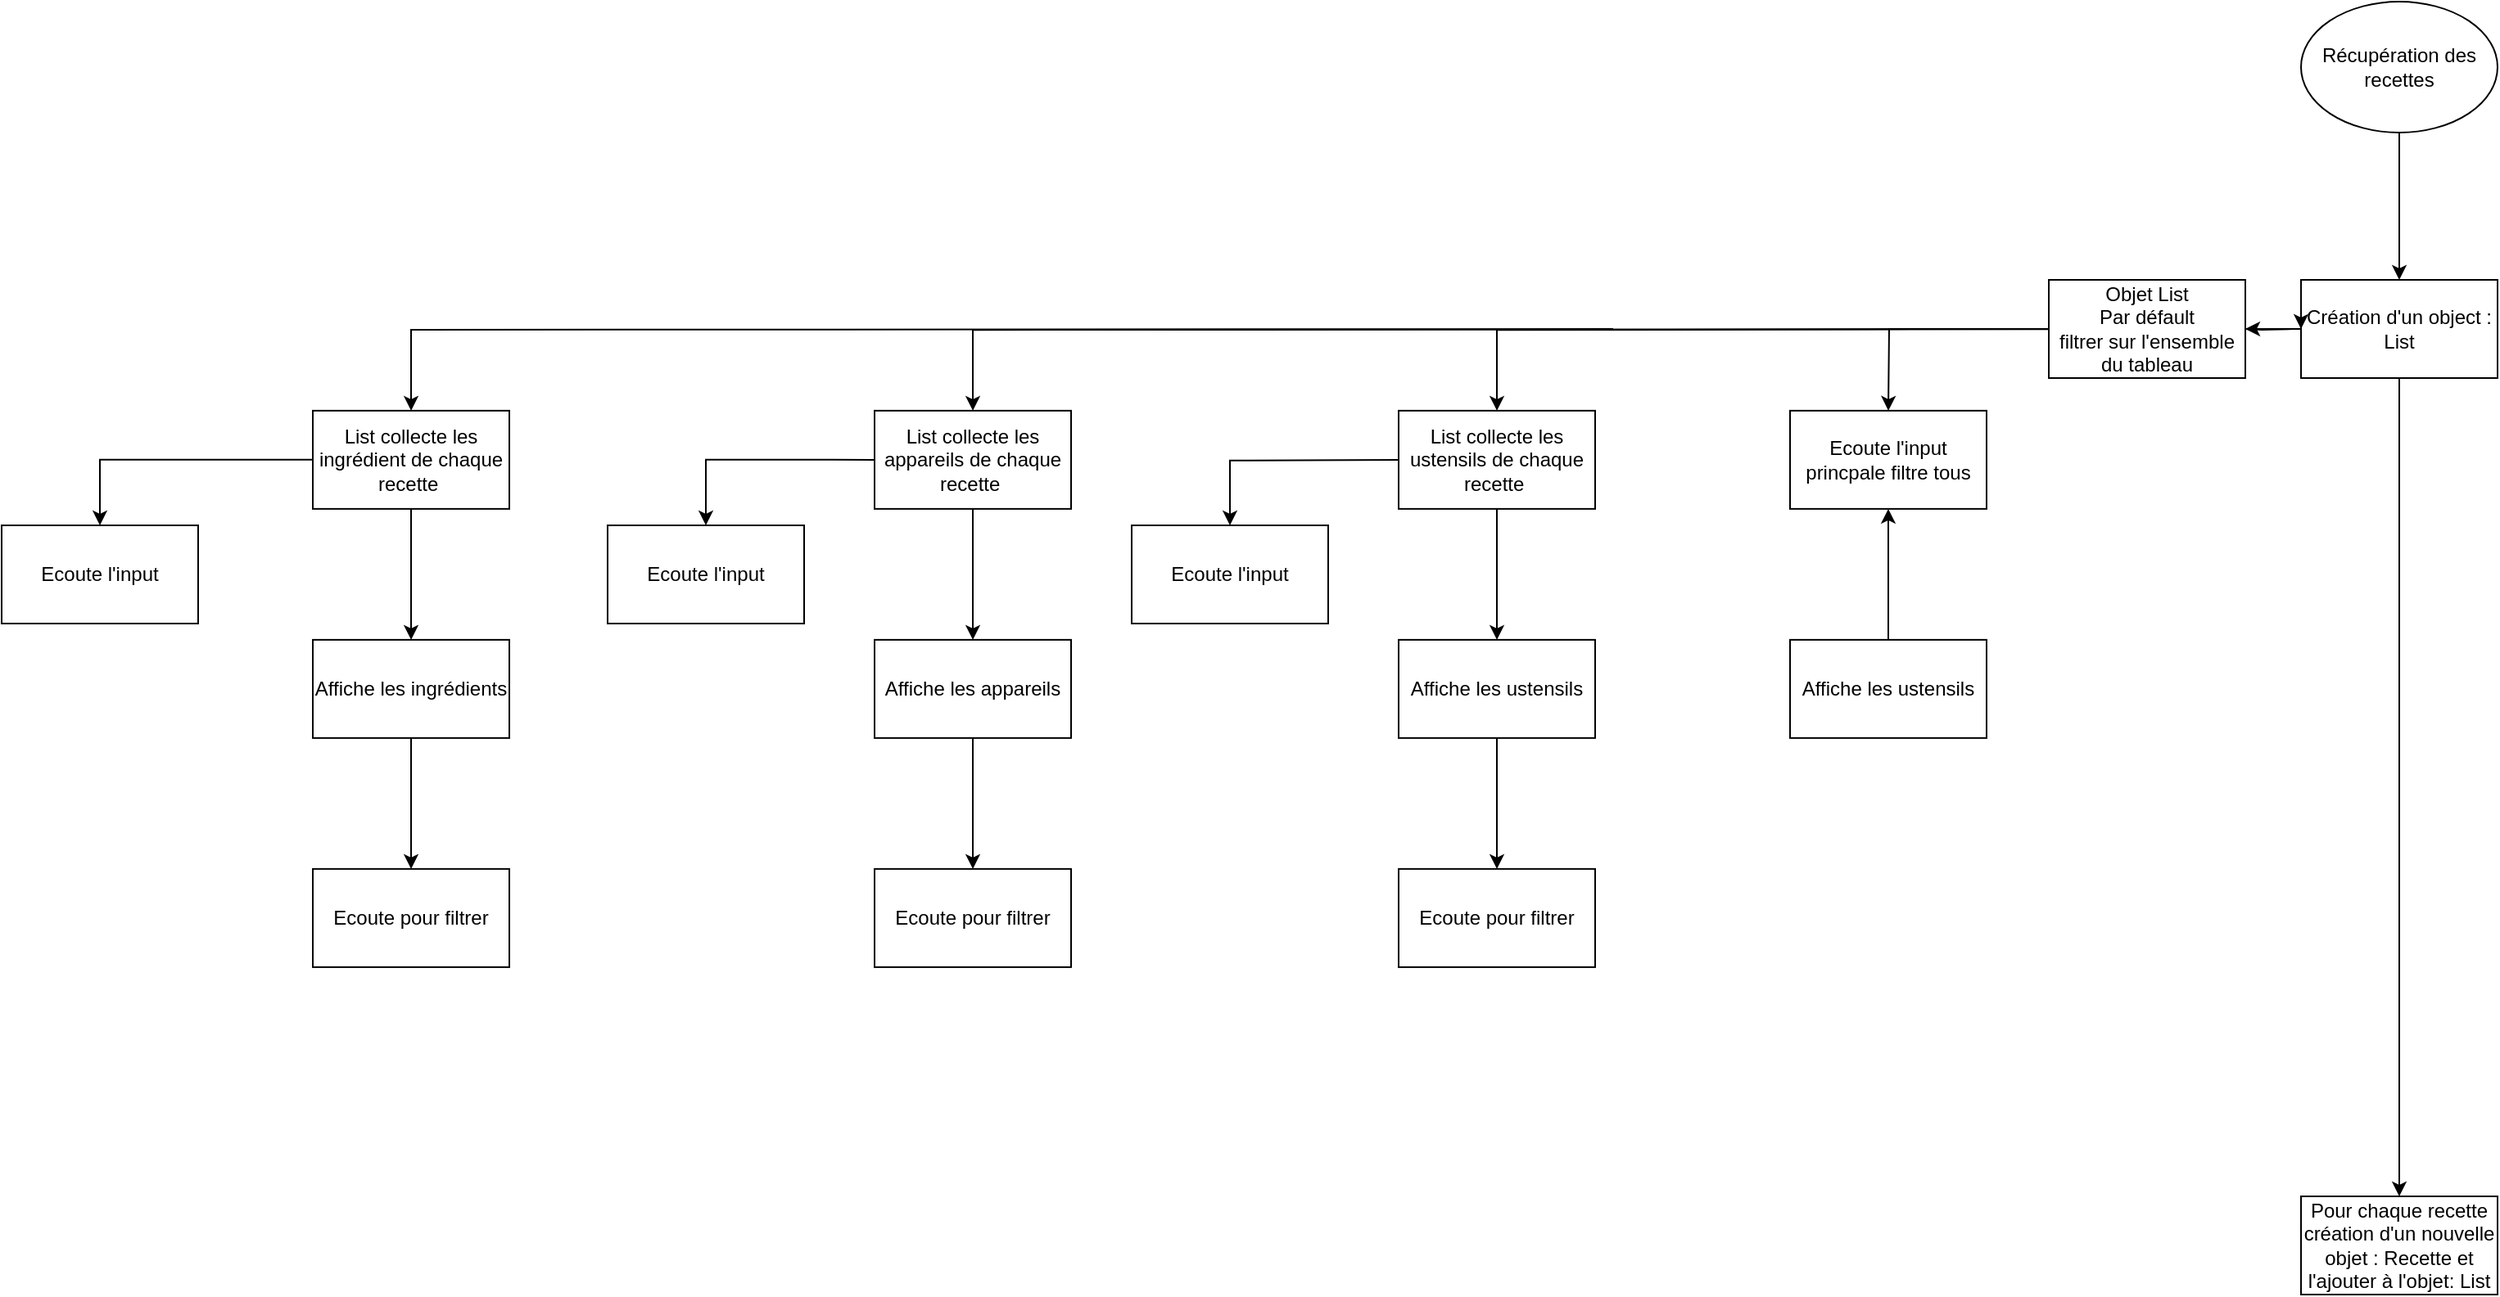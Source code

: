 <mxfile version="17.1.0" type="github"><diagram id="NtlBXxJjZ1_-6h1gWcOK" name="Page-1"><mxGraphModel dx="3327" dy="829" grid="1" gridSize="10" guides="1" tooltips="1" connect="1" arrows="1" fold="1" page="1" pageScale="1" pageWidth="827" pageHeight="1169" math="0" shadow="0"><root><mxCell id="0"/><mxCell id="1" parent="0"/><mxCell id="3t4Z5A1nOcoSNu7yvUoa-3" value="" style="edgeStyle=orthogonalEdgeStyle;rounded=0;orthogonalLoop=1;jettySize=auto;html=1;" edge="1" parent="1" source="3t4Z5A1nOcoSNu7yvUoa-1" target="3t4Z5A1nOcoSNu7yvUoa-2"><mxGeometry relative="1" as="geometry"/></mxCell><mxCell id="3t4Z5A1nOcoSNu7yvUoa-1" value="Récupération des recettes" style="ellipse;whiteSpace=wrap;html=1;" vertex="1" parent="1"><mxGeometry x="354" y="10" width="120" height="80" as="geometry"/></mxCell><mxCell id="3t4Z5A1nOcoSNu7yvUoa-5" value="" style="edgeStyle=orthogonalEdgeStyle;rounded=0;orthogonalLoop=1;jettySize=auto;html=1;" edge="1" parent="1" source="3t4Z5A1nOcoSNu7yvUoa-2" target="3t4Z5A1nOcoSNu7yvUoa-4"><mxGeometry relative="1" as="geometry"/></mxCell><mxCell id="3t4Z5A1nOcoSNu7yvUoa-9" value="" style="edgeStyle=orthogonalEdgeStyle;rounded=0;orthogonalLoop=1;jettySize=auto;html=1;" edge="1" parent="1" source="3t4Z5A1nOcoSNu7yvUoa-2" target="3t4Z5A1nOcoSNu7yvUoa-8"><mxGeometry relative="1" as="geometry"/></mxCell><mxCell id="3t4Z5A1nOcoSNu7yvUoa-31" style="edgeStyle=orthogonalEdgeStyle;rounded=0;orthogonalLoop=1;jettySize=auto;html=1;entryX=0.5;entryY=0;entryDx=0;entryDy=0;" edge="1" parent="1" target="3t4Z5A1nOcoSNu7yvUoa-25"><mxGeometry relative="1" as="geometry"><mxPoint x="257" y="210.059" as="sourcePoint"/></mxGeometry></mxCell><mxCell id="3t4Z5A1nOcoSNu7yvUoa-32" style="edgeStyle=orthogonalEdgeStyle;rounded=0;orthogonalLoop=1;jettySize=auto;html=1;entryX=0.5;entryY=0;entryDx=0;entryDy=0;" edge="1" parent="1" target="3t4Z5A1nOcoSNu7yvUoa-20"><mxGeometry relative="1" as="geometry"><mxPoint x="117" y="210.059" as="sourcePoint"/></mxGeometry></mxCell><mxCell id="3t4Z5A1nOcoSNu7yvUoa-33" style="edgeStyle=orthogonalEdgeStyle;rounded=0;orthogonalLoop=1;jettySize=auto;html=1;exitX=0;exitY=0.5;exitDx=0;exitDy=0;entryX=0.5;entryY=0;entryDx=0;entryDy=0;" edge="1" parent="1" target="3t4Z5A1nOcoSNu7yvUoa-10"><mxGeometry relative="1" as="geometry"><mxPoint x="-66" y="210" as="sourcePoint"/></mxGeometry></mxCell><mxCell id="3t4Z5A1nOcoSNu7yvUoa-41" style="edgeStyle=orthogonalEdgeStyle;rounded=0;orthogonalLoop=1;jettySize=auto;html=1;startArrow=none;" edge="1" parent="1" source="3t4Z5A1nOcoSNu7yvUoa-8"><mxGeometry relative="1" as="geometry"><mxPoint x="350" y="210" as="sourcePoint"/><mxPoint x="102" y="259.94" as="targetPoint"/></mxGeometry></mxCell><mxCell id="3t4Z5A1nOcoSNu7yvUoa-2" value="Création d'un object : List" style="whiteSpace=wrap;html=1;" vertex="1" parent="1"><mxGeometry x="354" y="180" width="120" height="60" as="geometry"/></mxCell><mxCell id="3t4Z5A1nOcoSNu7yvUoa-4" value="Pour chaque recette création d'un nouvelle objet : Recette et l'ajouter à l'objet: List" style="whiteSpace=wrap;html=1;" vertex="1" parent="1"><mxGeometry x="354" y="740" width="120" height="60" as="geometry"/></mxCell><mxCell id="3t4Z5A1nOcoSNu7yvUoa-17" value="" style="edgeStyle=orthogonalEdgeStyle;rounded=0;orthogonalLoop=1;jettySize=auto;html=1;" edge="1" parent="1" source="3t4Z5A1nOcoSNu7yvUoa-10" target="3t4Z5A1nOcoSNu7yvUoa-16"><mxGeometry relative="1" as="geometry"/></mxCell><mxCell id="3t4Z5A1nOcoSNu7yvUoa-43" value="" style="edgeStyle=orthogonalEdgeStyle;rounded=0;orthogonalLoop=1;jettySize=auto;html=1;" edge="1" parent="1" source="3t4Z5A1nOcoSNu7yvUoa-10" target="3t4Z5A1nOcoSNu7yvUoa-42"><mxGeometry relative="1" as="geometry"/></mxCell><mxCell id="3t4Z5A1nOcoSNu7yvUoa-10" value="List collecte les ingrédient de chaque recette&amp;nbsp;" style="whiteSpace=wrap;html=1;" vertex="1" parent="1"><mxGeometry x="-860" y="259.94" width="120" height="60" as="geometry"/></mxCell><mxCell id="3t4Z5A1nOcoSNu7yvUoa-19" value="" style="edgeStyle=orthogonalEdgeStyle;rounded=0;orthogonalLoop=1;jettySize=auto;html=1;" edge="1" parent="1" source="3t4Z5A1nOcoSNu7yvUoa-16" target="3t4Z5A1nOcoSNu7yvUoa-18"><mxGeometry relative="1" as="geometry"/></mxCell><mxCell id="3t4Z5A1nOcoSNu7yvUoa-16" value="Affiche les ingrédients" style="whiteSpace=wrap;html=1;" vertex="1" parent="1"><mxGeometry x="-860" y="399.94" width="120" height="60" as="geometry"/></mxCell><mxCell id="3t4Z5A1nOcoSNu7yvUoa-18" value="Ecoute pour filtrer" style="whiteSpace=wrap;html=1;" vertex="1" parent="1"><mxGeometry x="-860" y="539.94" width="120" height="60" as="geometry"/></mxCell><mxCell id="3t4Z5A1nOcoSNu7yvUoa-23" value="" style="edgeStyle=orthogonalEdgeStyle;rounded=0;orthogonalLoop=1;jettySize=auto;html=1;" edge="1" parent="1" source="3t4Z5A1nOcoSNu7yvUoa-20" target="3t4Z5A1nOcoSNu7yvUoa-21"><mxGeometry relative="1" as="geometry"/></mxCell><mxCell id="3t4Z5A1nOcoSNu7yvUoa-20" value="List collecte les appareils de chaque recette&amp;nbsp;" style="whiteSpace=wrap;html=1;" vertex="1" parent="1"><mxGeometry x="-517" y="259.94" width="120" height="60" as="geometry"/></mxCell><mxCell id="3t4Z5A1nOcoSNu7yvUoa-24" value="" style="edgeStyle=orthogonalEdgeStyle;rounded=0;orthogonalLoop=1;jettySize=auto;html=1;" edge="1" parent="1" source="3t4Z5A1nOcoSNu7yvUoa-21" target="3t4Z5A1nOcoSNu7yvUoa-22"><mxGeometry relative="1" as="geometry"/></mxCell><mxCell id="3t4Z5A1nOcoSNu7yvUoa-21" value="Affiche les appareils" style="whiteSpace=wrap;html=1;" vertex="1" parent="1"><mxGeometry x="-517" y="399.94" width="120" height="60" as="geometry"/></mxCell><mxCell id="3t4Z5A1nOcoSNu7yvUoa-22" value="Ecoute pour filtrer" style="whiteSpace=wrap;html=1;" vertex="1" parent="1"><mxGeometry x="-517" y="539.94" width="120" height="60" as="geometry"/></mxCell><mxCell id="3t4Z5A1nOcoSNu7yvUoa-28" value="" style="edgeStyle=orthogonalEdgeStyle;rounded=0;orthogonalLoop=1;jettySize=auto;html=1;" edge="1" parent="1" source="3t4Z5A1nOcoSNu7yvUoa-25" target="3t4Z5A1nOcoSNu7yvUoa-26"><mxGeometry relative="1" as="geometry"/></mxCell><mxCell id="3t4Z5A1nOcoSNu7yvUoa-25" value="List collecte les ustensils de chaque recette&amp;nbsp;" style="whiteSpace=wrap;html=1;" vertex="1" parent="1"><mxGeometry x="-197" y="259.94" width="120" height="60" as="geometry"/></mxCell><mxCell id="3t4Z5A1nOcoSNu7yvUoa-29" value="" style="edgeStyle=orthogonalEdgeStyle;rounded=0;orthogonalLoop=1;jettySize=auto;html=1;" edge="1" parent="1" source="3t4Z5A1nOcoSNu7yvUoa-26" target="3t4Z5A1nOcoSNu7yvUoa-27"><mxGeometry relative="1" as="geometry"/></mxCell><mxCell id="3t4Z5A1nOcoSNu7yvUoa-26" value="Affiche les ustensils" style="whiteSpace=wrap;html=1;" vertex="1" parent="1"><mxGeometry x="-197" y="399.94" width="120" height="60" as="geometry"/></mxCell><mxCell id="3t4Z5A1nOcoSNu7yvUoa-27" value="Ecoute pour filtrer" style="whiteSpace=wrap;html=1;" vertex="1" parent="1"><mxGeometry x="-197" y="539.94" width="120" height="60" as="geometry"/></mxCell><mxCell id="3t4Z5A1nOcoSNu7yvUoa-34" style="edgeStyle=orthogonalEdgeStyle;rounded=0;orthogonalLoop=1;jettySize=auto;html=1;exitX=0;exitY=0.25;exitDx=0;exitDy=0;entryX=0;entryY=0.5;entryDx=0;entryDy=0;" edge="1" parent="1" source="3t4Z5A1nOcoSNu7yvUoa-2" target="3t4Z5A1nOcoSNu7yvUoa-2"><mxGeometry relative="1" as="geometry"/></mxCell><mxCell id="3t4Z5A1nOcoSNu7yvUoa-38" value="" style="edgeStyle=orthogonalEdgeStyle;rounded=0;orthogonalLoop=1;jettySize=auto;html=1;" edge="1" parent="1" source="3t4Z5A1nOcoSNu7yvUoa-39" target="3t4Z5A1nOcoSNu7yvUoa-40"><mxGeometry relative="1" as="geometry"/></mxCell><mxCell id="3t4Z5A1nOcoSNu7yvUoa-39" value="Affiche les ustensils" style="whiteSpace=wrap;html=1;" vertex="1" parent="1"><mxGeometry x="42" y="399.94" width="120" height="60" as="geometry"/></mxCell><mxCell id="3t4Z5A1nOcoSNu7yvUoa-40" value="Ecoute l'input princpale filtre tous" style="whiteSpace=wrap;html=1;" vertex="1" parent="1"><mxGeometry x="42" y="259.94" width="120" height="60" as="geometry"/></mxCell><mxCell id="3t4Z5A1nOcoSNu7yvUoa-42" value="Ecoute l'input" style="whiteSpace=wrap;html=1;" vertex="1" parent="1"><mxGeometry x="-1050" y="330" width="120" height="60" as="geometry"/></mxCell><mxCell id="3t4Z5A1nOcoSNu7yvUoa-44" value="" style="edgeStyle=orthogonalEdgeStyle;rounded=0;orthogonalLoop=1;jettySize=auto;html=1;exitX=0;exitY=0.5;exitDx=0;exitDy=0;" edge="1" parent="1" target="3t4Z5A1nOcoSNu7yvUoa-45" source="3t4Z5A1nOcoSNu7yvUoa-20"><mxGeometry relative="1" as="geometry"><mxPoint x="-490" y="289.941" as="sourcePoint"/></mxGeometry></mxCell><mxCell id="3t4Z5A1nOcoSNu7yvUoa-45" value="Ecoute l'input" style="whiteSpace=wrap;html=1;" vertex="1" parent="1"><mxGeometry x="-680" y="330" width="120" height="60" as="geometry"/></mxCell><mxCell id="3t4Z5A1nOcoSNu7yvUoa-46" value="" style="edgeStyle=orthogonalEdgeStyle;rounded=0;orthogonalLoop=1;jettySize=auto;html=1;exitX=0;exitY=0.5;exitDx=0;exitDy=0;" edge="1" parent="1" target="3t4Z5A1nOcoSNu7yvUoa-47"><mxGeometry relative="1" as="geometry"><mxPoint x="-197" y="289.94" as="sourcePoint"/></mxGeometry></mxCell><mxCell id="3t4Z5A1nOcoSNu7yvUoa-47" value="Ecoute l'input" style="whiteSpace=wrap;html=1;" vertex="1" parent="1"><mxGeometry x="-360" y="330" width="120" height="60" as="geometry"/></mxCell><mxCell id="3t4Z5A1nOcoSNu7yvUoa-8" value="Objet List &lt;br&gt;Par défault&lt;br&gt;filtrer sur l'ensemble du tableau" style="whiteSpace=wrap;html=1;" vertex="1" parent="1"><mxGeometry x="200" y="180" width="120" height="60" as="geometry"/></mxCell><mxCell id="3t4Z5A1nOcoSNu7yvUoa-48" value="" style="edgeStyle=orthogonalEdgeStyle;rounded=0;orthogonalLoop=1;jettySize=auto;html=1;endArrow=none;" edge="1" parent="1" target="3t4Z5A1nOcoSNu7yvUoa-8"><mxGeometry relative="1" as="geometry"><mxPoint x="350" y="210" as="sourcePoint"/><mxPoint x="102" y="259.94" as="targetPoint"/></mxGeometry></mxCell></root></mxGraphModel></diagram></mxfile>